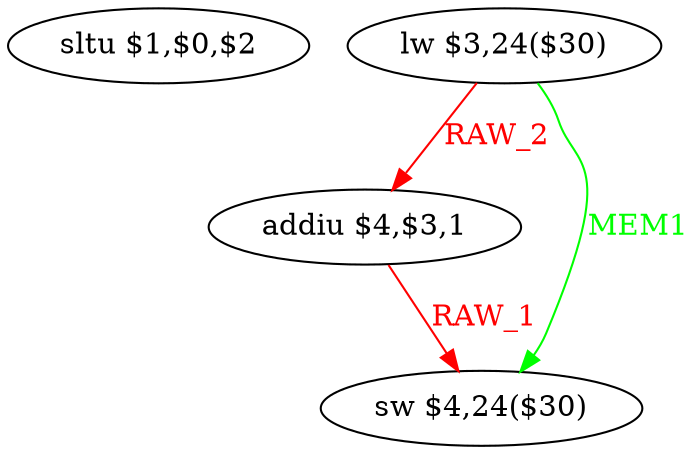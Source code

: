 digraph G1 {
node [shape = ellipse];
i0 [label = "sltu $1,$0,$2"] ;
i1 [label = "lw $3,24($30)"] ;
i1 ->  i2 [color = red, fontcolor = red, label= "RAW_2"];
i1 ->  i3 [color = green, fontcolor = green, label= "MEM1"];
i2 [label = "addiu $4,$3,1"] ;
i2 ->  i3 [color = red, fontcolor = red, label= "RAW_1"];
i3 [label = "sw $4,24($30)"] ;
}
